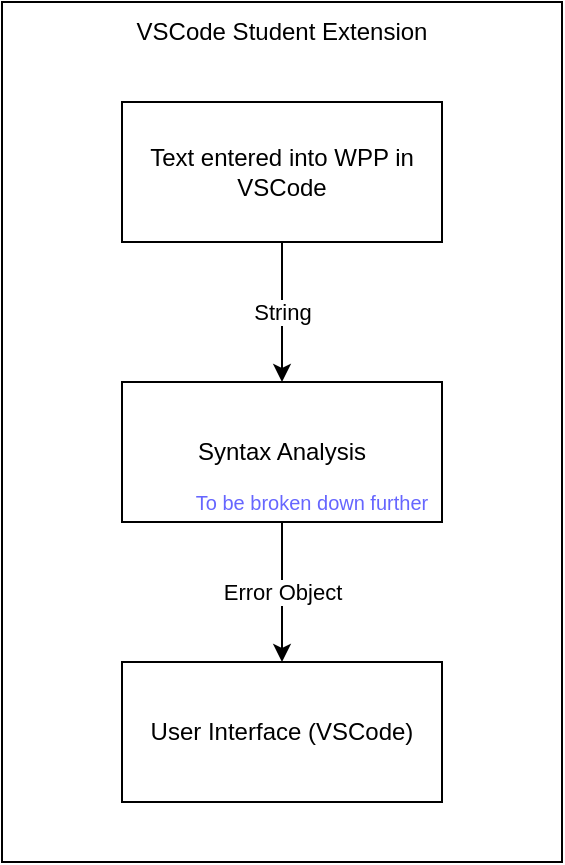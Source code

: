 <mxfile>
    <diagram id="qKJ4Y_9XqR9gqzGb6F3W" name="Student Extension">
        <mxGraphModel dx="1374" dy="790" grid="0" gridSize="10" guides="1" tooltips="1" connect="1" arrows="1" fold="1" page="0" pageScale="1" pageWidth="850" pageHeight="1100" math="0" shadow="0">
            <root>
                <mxCell id="0"/>
                <mxCell id="1" parent="0"/>
                <mxCell id="10" value="" style="rounded=0;whiteSpace=wrap;html=1;" vertex="1" parent="1">
                    <mxGeometry x="320" width="280" height="430" as="geometry"/>
                </mxCell>
                <mxCell id="6" value="String" style="edgeStyle=none;html=1;exitX=0.5;exitY=1;exitDx=0;exitDy=0;entryX=0.5;entryY=0;entryDx=0;entryDy=0;" edge="1" parent="1" source="2" target="3">
                    <mxGeometry relative="1" as="geometry"/>
                </mxCell>
                <mxCell id="2" value="Text entered into WPP in VSCode" style="rounded=0;whiteSpace=wrap;html=1;" vertex="1" parent="1">
                    <mxGeometry x="380" y="50" width="160" height="70" as="geometry"/>
                </mxCell>
                <mxCell id="9" value="Error Object" style="edgeStyle=none;html=1;exitX=0.5;exitY=1;exitDx=0;exitDy=0;entryX=0.5;entryY=0;entryDx=0;entryDy=0;" edge="1" parent="1" source="3" target="5">
                    <mxGeometry relative="1" as="geometry"/>
                </mxCell>
                <mxCell id="3" value="Syntax Analysis" style="rounded=0;whiteSpace=wrap;html=1;" vertex="1" parent="1">
                    <mxGeometry x="380" y="190" width="160" height="70" as="geometry"/>
                </mxCell>
                <mxCell id="5" value="User Interface (VSCode)" style="rounded=0;whiteSpace=wrap;html=1;" vertex="1" parent="1">
                    <mxGeometry x="380" y="330" width="160" height="70" as="geometry"/>
                </mxCell>
                <mxCell id="11" value="VSCode Student Extension" style="text;html=1;strokeColor=none;fillColor=none;align=center;verticalAlign=middle;whiteSpace=wrap;rounded=0;" vertex="1" parent="1">
                    <mxGeometry x="380" width="160" height="30" as="geometry"/>
                </mxCell>
                <mxCell id="12" value="&lt;font style=&quot;font-size: 10px&quot; color=&quot;#6666ff&quot;&gt;To be broken down further&lt;/font&gt;" style="text;html=1;strokeColor=none;fillColor=none;align=center;verticalAlign=middle;whiteSpace=wrap;rounded=0;" vertex="1" parent="1">
                    <mxGeometry x="410" y="240" width="130" height="20" as="geometry"/>
                </mxCell>
            </root>
        </mxGraphModel>
    </diagram>
    <diagram id="BvsGcJBvuj-nogLMwFst" name="Educator Extension">
        <mxGraphModel dx="1774" dy="790" grid="0" gridSize="10" guides="1" tooltips="1" connect="1" arrows="1" fold="1" page="0" pageScale="1" pageWidth="850" pageHeight="1100" math="0" shadow="0">
            <root>
                <mxCell id="M6Ppa6YX1SwLU7Txqbbt-0"/>
                <mxCell id="M6Ppa6YX1SwLU7Txqbbt-1" parent="M6Ppa6YX1SwLU7Txqbbt-0"/>
                <mxCell id="-8pxqYQwA6bLjdNh_HLB-0" value="" style="rounded=0;whiteSpace=wrap;html=1;" vertex="1" parent="M6Ppa6YX1SwLU7Txqbbt-1">
                    <mxGeometry x="-10" y="60" width="660" height="510" as="geometry"/>
                </mxCell>
                <mxCell id="-8pxqYQwA6bLjdNh_HLB-1" value="String" style="edgeStyle=none;html=1;exitX=0.5;exitY=1;exitDx=0;exitDy=0;entryX=0.5;entryY=0;entryDx=0;entryDy=0;" edge="1" parent="M6Ppa6YX1SwLU7Txqbbt-1" source="-8pxqYQwA6bLjdNh_HLB-2" target="-8pxqYQwA6bLjdNh_HLB-4">
                    <mxGeometry relative="1" as="geometry"/>
                </mxCell>
                <mxCell id="-8pxqYQwA6bLjdNh_HLB-2" value="Verification function called (F10)" style="rounded=0;whiteSpace=wrap;html=1;" vertex="1" parent="M6Ppa6YX1SwLU7Txqbbt-1">
                    <mxGeometry x="50" y="110" width="160" height="70" as="geometry"/>
                </mxCell>
                <mxCell id="-8pxqYQwA6bLjdNh_HLB-10" value="String" style="edgeStyle=none;html=1;entryX=0.5;entryY=0;entryDx=0;entryDy=0;fontSize=12;fontColor=#FFFFFF;" edge="1" parent="M6Ppa6YX1SwLU7Txqbbt-1" source="-8pxqYQwA6bLjdNh_HLB-4" target="-8pxqYQwA6bLjdNh_HLB-8">
                    <mxGeometry relative="1" as="geometry"/>
                </mxCell>
                <mxCell id="-8pxqYQwA6bLjdNh_HLB-12" value="Verification Status" style="edgeStyle=none;html=1;exitX=1;exitY=0.5;exitDx=0;exitDy=0;entryX=0;entryY=0.25;entryDx=0;entryDy=0;fontSize=12;fontColor=#FFFFFF;" edge="1" parent="M6Ppa6YX1SwLU7Txqbbt-1" source="-8pxqYQwA6bLjdNh_HLB-4" target="-8pxqYQwA6bLjdNh_HLB-5">
                    <mxGeometry relative="1" as="geometry">
                        <Array as="points">
                            <mxPoint x="250" y="285"/>
                            <mxPoint x="250" y="338"/>
                        </Array>
                    </mxGeometry>
                </mxCell>
                <mxCell id="-8pxqYQwA6bLjdNh_HLB-4" value="Syntax Analysis" style="rounded=0;whiteSpace=wrap;html=1;" vertex="1" parent="M6Ppa6YX1SwLU7Txqbbt-1">
                    <mxGeometry x="50" y="250" width="160" height="70" as="geometry"/>
                </mxCell>
                <mxCell id="-8pxqYQwA6bLjdNh_HLB-13" style="edgeStyle=none;html=1;entryX=1;entryY=0.75;entryDx=0;entryDy=0;fontSize=12;fontColor=#FFFFFF;exitX=0;exitY=0.5;exitDx=0;exitDy=0;" edge="1" parent="M6Ppa6YX1SwLU7Txqbbt-1" source="-8pxqYQwA6bLjdNh_HLB-17" target="-8pxqYQwA6bLjdNh_HLB-8">
                    <mxGeometry relative="1" as="geometry">
                        <Array as="points">
                            <mxPoint x="280" y="480"/>
                            <mxPoint x="280" y="443"/>
                        </Array>
                    </mxGeometry>
                </mxCell>
                <mxCell id="-8pxqYQwA6bLjdNh_HLB-14" value="Verification Method Request" style="edgeLabel;html=1;align=center;verticalAlign=middle;resizable=0;points=[];fontSize=12;fontColor=#FFFFFF;" vertex="1" connectable="0" parent="-8pxqYQwA6bLjdNh_HLB-13">
                    <mxGeometry x="-0.279" y="1" relative="1" as="geometry">
                        <mxPoint as="offset"/>
                    </mxGeometry>
                </mxCell>
                <mxCell id="-8pxqYQwA6bLjdNh_HLB-19" style="edgeStyle=none;html=1;exitX=1;exitY=0.5;exitDx=0;exitDy=0;entryX=0.5;entryY=0;entryDx=0;entryDy=0;fontSize=12;fontColor=#FFFFFF;" edge="1" parent="M6Ppa6YX1SwLU7Txqbbt-1" source="-8pxqYQwA6bLjdNh_HLB-5" target="-8pxqYQwA6bLjdNh_HLB-17">
                    <mxGeometry relative="1" as="geometry">
                        <Array as="points">
                            <mxPoint x="560" y="355"/>
                        </Array>
                    </mxGeometry>
                </mxCell>
                <mxCell id="-8pxqYQwA6bLjdNh_HLB-5" value="User Interface (VSCode)" style="rounded=0;whiteSpace=wrap;html=1;" vertex="1" parent="M6Ppa6YX1SwLU7Txqbbt-1">
                    <mxGeometry x="360" y="320" width="160" height="70" as="geometry"/>
                </mxCell>
                <mxCell id="-8pxqYQwA6bLjdNh_HLB-6" value="VSCode Educator Extension" style="text;html=1;strokeColor=none;fillColor=none;align=center;verticalAlign=middle;whiteSpace=wrap;rounded=0;" vertex="1" parent="M6Ppa6YX1SwLU7Txqbbt-1">
                    <mxGeometry x="215" y="60" width="160" height="30" as="geometry"/>
                </mxCell>
                <mxCell id="-8pxqYQwA6bLjdNh_HLB-7" value="&lt;font style=&quot;font-size: 10px&quot; color=&quot;#6666ff&quot;&gt;To be broken down further&lt;/font&gt;" style="text;html=1;strokeColor=none;fillColor=none;align=center;verticalAlign=middle;whiteSpace=wrap;rounded=0;" vertex="1" parent="M6Ppa6YX1SwLU7Txqbbt-1">
                    <mxGeometry x="80" y="300" width="130" height="20" as="geometry"/>
                </mxCell>
                <mxCell id="-8pxqYQwA6bLjdNh_HLB-11" value="Verification Status" style="edgeStyle=none;html=1;exitX=1;exitY=0.25;exitDx=0;exitDy=0;entryX=0;entryY=0.75;entryDx=0;entryDy=0;fontSize=12;fontColor=#FFFFFF;" edge="1" parent="M6Ppa6YX1SwLU7Txqbbt-1" source="-8pxqYQwA6bLjdNh_HLB-8" target="-8pxqYQwA6bLjdNh_HLB-5">
                    <mxGeometry relative="1" as="geometry">
                        <Array as="points">
                            <mxPoint x="250" y="408"/>
                            <mxPoint x="250" y="373"/>
                        </Array>
                    </mxGeometry>
                </mxCell>
                <mxCell id="-8pxqYQwA6bLjdNh_HLB-15" style="edgeStyle=none;html=1;exitX=1;exitY=0.5;exitDx=0;exitDy=0;fontSize=12;fontColor=#FFFFFF;entryX=0.25;entryY=1;entryDx=0;entryDy=0;" edge="1" parent="M6Ppa6YX1SwLU7Txqbbt-1" source="-8pxqYQwA6bLjdNh_HLB-8" target="-8pxqYQwA6bLjdNh_HLB-5">
                    <mxGeometry relative="1" as="geometry">
                        <Array as="points">
                            <mxPoint x="400" y="425"/>
                        </Array>
                    </mxGeometry>
                </mxCell>
                <mxCell id="-8pxqYQwA6bLjdNh_HLB-16" value="Verification Method Object" style="edgeLabel;html=1;align=center;verticalAlign=middle;resizable=0;points=[];fontSize=12;fontColor=#FFFFFF;" vertex="1" connectable="0" parent="-8pxqYQwA6bLjdNh_HLB-15">
                    <mxGeometry x="0.236" y="1" relative="1" as="geometry">
                        <mxPoint as="offset"/>
                    </mxGeometry>
                </mxCell>
                <mxCell id="-8pxqYQwA6bLjdNh_HLB-8" value="Verification Condition Analysis" style="rounded=0;whiteSpace=wrap;html=1;" vertex="1" parent="M6Ppa6YX1SwLU7Txqbbt-1">
                    <mxGeometry x="50" y="390" width="160" height="70" as="geometry"/>
                </mxCell>
                <mxCell id="-8pxqYQwA6bLjdNh_HLB-17" value="Has verification method request been made?" style="rhombus;whiteSpace=wrap;html=1;fontSize=12;fontColor=#FFFFFF;" vertex="1" parent="M6Ppa6YX1SwLU7Txqbbt-1">
                    <mxGeometry x="490" y="420" width="140" height="120" as="geometry"/>
                </mxCell>
                <mxCell id="-8pxqYQwA6bLjdNh_HLB-20" value="Yes" style="text;html=1;strokeColor=none;fillColor=none;align=center;verticalAlign=middle;whiteSpace=wrap;rounded=0;fontSize=12;fontColor=#FFFFFF;" vertex="1" parent="M6Ppa6YX1SwLU7Txqbbt-1">
                    <mxGeometry x="450" y="480" width="60" height="30" as="geometry"/>
                </mxCell>
                <mxCell id="-8pxqYQwA6bLjdNh_HLB-21" value="&lt;font style=&quot;font-size: 10px&quot; color=&quot;#6666ff&quot;&gt;To be broken down further&lt;/font&gt;" style="text;html=1;strokeColor=none;fillColor=none;align=center;verticalAlign=middle;whiteSpace=wrap;rounded=0;" vertex="1" parent="M6Ppa6YX1SwLU7Txqbbt-1">
                    <mxGeometry x="80" y="440" width="130" height="20" as="geometry"/>
                </mxCell>
            </root>
        </mxGraphModel>
    </diagram>
</mxfile>